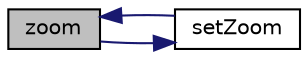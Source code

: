 digraph "zoom"
{
  edge [fontname="Helvetica",fontsize="10",labelfontname="Helvetica",labelfontsize="10"];
  node [fontname="Helvetica",fontsize="10",shape=record];
  rankdir="LR";
  Node1 [label="zoom",height=0.2,width=0.4,color="black", fillcolor="grey75", style="filled" fontcolor="black"];
  Node1 -> Node2 [color="midnightblue",fontsize="10",style="solid",fontname="Helvetica"];
  Node2 [label="setZoom",height=0.2,width=0.4,color="black", fillcolor="white", style="filled",URL="$class_g_l_widget.html#afdade4cd97ee741b4537fc72384bb478"];
  Node2 -> Node1 [color="midnightblue",fontsize="10",style="solid",fontname="Helvetica"];
}

